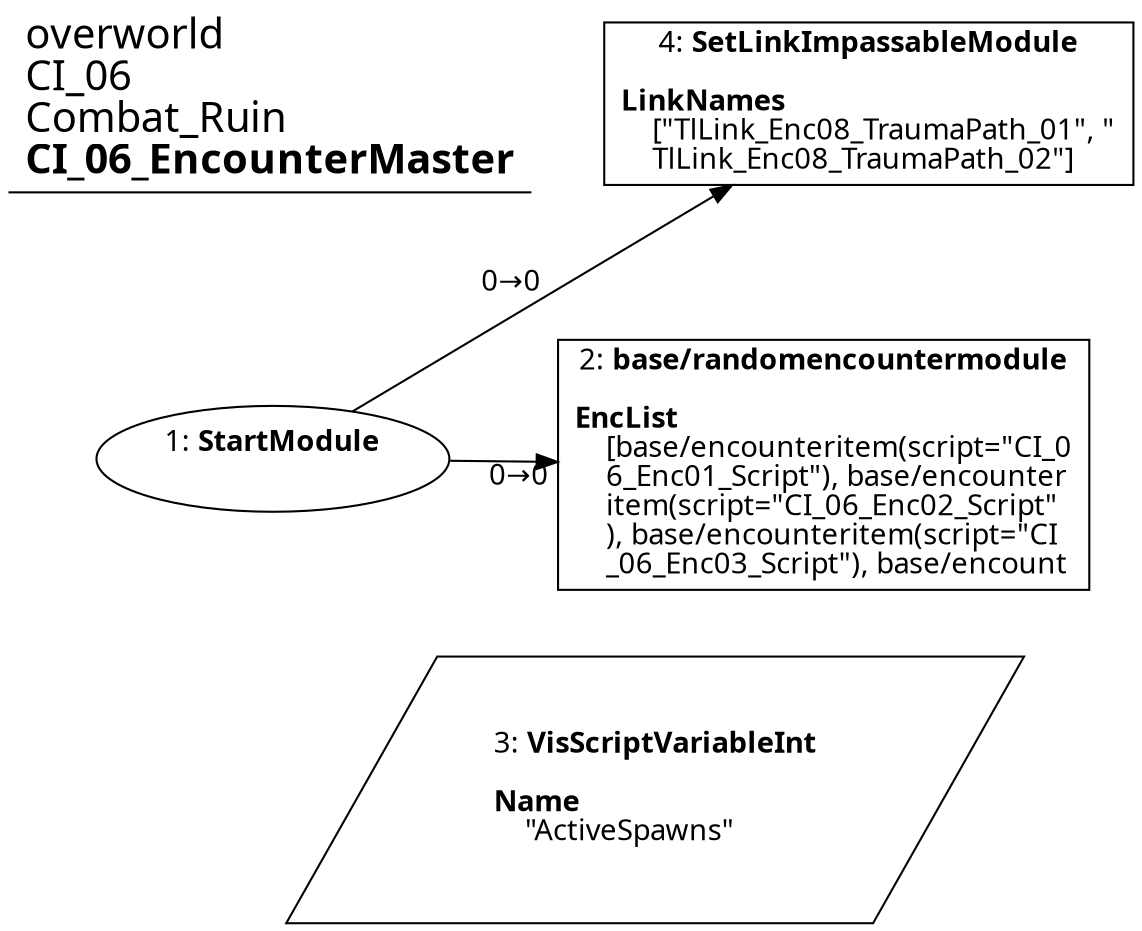 digraph {
    layout = fdp;
    overlap = prism;
    sep = "+16";
    splines = spline;

    node [ shape = box ];

    graph [ fontname = "Segoe UI" ];
    node [ fontname = "Segoe UI" ];
    edge [ fontname = "Segoe UI" ];

    1 [ label = <1: <b>StartModule</b><br/><br/>> ];
    1 [ shape = oval ]
    1 [ pos = "0.036000002,-0.13100001!" ];
    1 -> 2 [ label = "0→0" ];
    1 -> 4 [ label = "0→0" ];

    2 [ label = <2: <b>base/randomencountermodule</b><br/><br/><b>EncList</b><br align="left"/>    [base/encounteritem(script=&quot;CI_0<br align="left"/>    6_Enc01_Script&quot;), base/encounter<br align="left"/>    item(script=&quot;CI_06_Enc02_Script&quot;<br align="left"/>    ), base/encounteritem(script=&quot;CI<br align="left"/>    _06_Enc03_Script&quot;), base/encount<br align="left"/>> ];
    2 [ pos = "0.21900001,-0.133!" ];

    3 [ label = <3: <b>VisScriptVariableInt</b><br/><br/><b>Name</b><br align="left"/>    &quot;ActiveSpawns&quot;<br align="left"/>> ];
    3 [ shape = parallelogram ]
    3 [ pos = "0.163,-0.24100001!" ];

    4 [ label = <4: <b>SetLinkImpassableModule</b><br/><br/><b>LinkNames</b><br align="left"/>    [&quot;TlLink_Enc08_TraumaPath_01&quot;, &quot;<br align="left"/>    TlLink_Enc08_TraumaPath_02&quot;]<br align="left"/>> ];
    4 [ pos = "0.23400001,-0.013!" ];

    title [ pos = "0.035,-0.012!" ];
    title [ shape = underline ];
    title [ label = <<font point-size="20">overworld<br align="left"/>CI_06<br align="left"/>Combat_Ruin<br align="left"/><b>CI_06_EncounterMaster</b><br align="left"/></font>> ];
}
